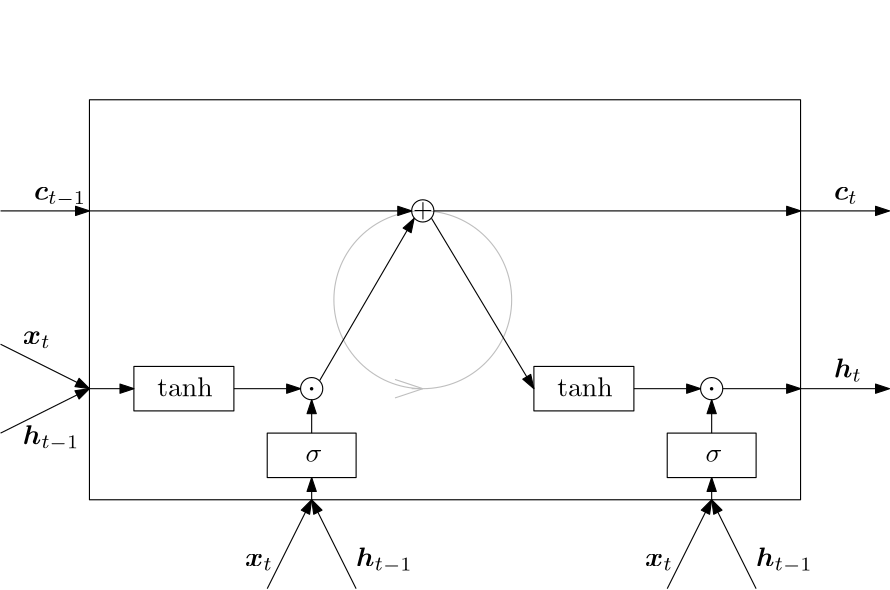 <ipe version="70206" creator="Ipe 7.2.9">
<info created="D:20180416065930" modified="D:20200414002212"/>
<preamble>\usepackage{bm}</preamble>
<ipestyle name="basic">
<symbol name="arrow/arc(spx)">
<path stroke="sym-stroke" fill="sym-stroke" pen="sym-pen">
0 0 m
-1 0.333 l
-1 -0.333 l
h
</path>
</symbol>
<symbol name="arrow/farc(spx)">
<path stroke="sym-stroke" fill="white" pen="sym-pen">
0 0 m
-1 0.333 l
-1 -0.333 l
h
</path>
</symbol>
<symbol name="arrow/ptarc(spx)">
<path stroke="sym-stroke" fill="sym-stroke" pen="sym-pen">
0 0 m
-1 0.333 l
-0.8 0 l
-1 -0.333 l
h
</path>
</symbol>
<symbol name="arrow/fptarc(spx)">
<path stroke="sym-stroke" fill="white" pen="sym-pen">
0 0 m
-1 0.333 l
-0.8 0 l
-1 -0.333 l
h
</path>
</symbol>
<symbol name="mark/circle(sx)" transformations="translations">
<path fill="sym-stroke">
0.6 0 0 0.6 0 0 e
0.4 0 0 0.4 0 0 e
</path>
</symbol>
<symbol name="mark/disk(sx)" transformations="translations">
<path fill="sym-stroke">
0.6 0 0 0.6 0 0 e
</path>
</symbol>
<symbol name="mark/fdisk(sfx)" transformations="translations">
<group>
<path fill="sym-fill">
0.5 0 0 0.5 0 0 e
</path>
<path fill="sym-stroke" fillrule="eofill">
0.6 0 0 0.6 0 0 e
0.4 0 0 0.4 0 0 e
</path>
</group>
</symbol>
<symbol name="mark/box(sx)" transformations="translations">
<path fill="sym-stroke" fillrule="eofill">
-0.6 -0.6 m
0.6 -0.6 l
0.6 0.6 l
-0.6 0.6 l
h
-0.4 -0.4 m
0.4 -0.4 l
0.4 0.4 l
-0.4 0.4 l
h
</path>
</symbol>
<symbol name="mark/square(sx)" transformations="translations">
<path fill="sym-stroke">
-0.6 -0.6 m
0.6 -0.6 l
0.6 0.6 l
-0.6 0.6 l
h
</path>
</symbol>
<symbol name="mark/fsquare(sfx)" transformations="translations">
<group>
<path fill="sym-fill">
-0.5 -0.5 m
0.5 -0.5 l
0.5 0.5 l
-0.5 0.5 l
h
</path>
<path fill="sym-stroke" fillrule="eofill">
-0.6 -0.6 m
0.6 -0.6 l
0.6 0.6 l
-0.6 0.6 l
h
-0.4 -0.4 m
0.4 -0.4 l
0.4 0.4 l
-0.4 0.4 l
h
</path>
</group>
</symbol>
<symbol name="mark/cross(sx)" transformations="translations">
<group>
<path fill="sym-stroke">
-0.43 -0.57 m
0.57 0.43 l
0.43 0.57 l
-0.57 -0.43 l
h
</path>
<path fill="sym-stroke">
-0.43 0.57 m
0.57 -0.43 l
0.43 -0.57 l
-0.57 0.43 l
h
</path>
</group>
</symbol>
<symbol name="arrow/fnormal(spx)">
<path stroke="sym-stroke" fill="white" pen="sym-pen">
0 0 m
-1 0.333 l
-1 -0.333 l
h
</path>
</symbol>
<symbol name="arrow/pointed(spx)">
<path stroke="sym-stroke" fill="sym-stroke" pen="sym-pen">
0 0 m
-1 0.333 l
-0.8 0 l
-1 -0.333 l
h
</path>
</symbol>
<symbol name="arrow/fpointed(spx)">
<path stroke="sym-stroke" fill="white" pen="sym-pen">
0 0 m
-1 0.333 l
-0.8 0 l
-1 -0.333 l
h
</path>
</symbol>
<symbol name="arrow/linear(spx)">
<path stroke="sym-stroke" pen="sym-pen">
-1 0.333 m
0 0 l
-1 -0.333 l
</path>
</symbol>
<symbol name="arrow/fdouble(spx)">
<path stroke="sym-stroke" fill="white" pen="sym-pen">
0 0 m
-1 0.333 l
-1 -0.333 l
h
-1 0 m
-2 0.333 l
-2 -0.333 l
h
</path>
</symbol>
<symbol name="arrow/double(spx)">
<path stroke="sym-stroke" fill="sym-stroke" pen="sym-pen">
0 0 m
-1 0.333 l
-1 -0.333 l
h
-1 0 m
-2 0.333 l
-2 -0.333 l
h
</path>
</symbol>
<pen name="heavier" value="0.8"/>
<pen name="fat" value="1.2"/>
<pen name="ultrafat" value="2"/>
<symbolsize name="large" value="5"/>
<symbolsize name="small" value="2"/>
<symbolsize name="tiny" value="1.1"/>
<arrowsize name="large" value="10"/>
<arrowsize name="small" value="5"/>
<arrowsize name="tiny" value="3"/>
<color name="red" value="1 0 0"/>
<color name="green" value="0 1 0"/>
<color name="blue" value="0 0 1"/>
<color name="yellow" value="1 1 0"/>
<color name="orange" value="1 0.647 0"/>
<color name="gold" value="1 0.843 0"/>
<color name="purple" value="0.627 0.125 0.941"/>
<color name="gray" value="0.745"/>
<color name="brown" value="0.647 0.165 0.165"/>
<color name="navy" value="0 0 0.502"/>
<color name="pink" value="1 0.753 0.796"/>
<color name="seagreen" value="0.18 0.545 0.341"/>
<color name="turquoise" value="0.251 0.878 0.816"/>
<color name="violet" value="0.933 0.51 0.933"/>
<color name="darkblue" value="0 0 0.545"/>
<color name="darkcyan" value="0 0.545 0.545"/>
<color name="darkgray" value="0.663"/>
<color name="darkgreen" value="0 0.392 0"/>
<color name="darkmagenta" value="0.545 0 0.545"/>
<color name="darkorange" value="1 0.549 0"/>
<color name="darkred" value="0.545 0 0"/>
<color name="lightblue" value="0.678 0.847 0.902"/>
<color name="lightcyan" value="0.878 1 1"/>
<color name="lightgray" value="0.827"/>
<color name="lightgreen" value="0.565 0.933 0.565"/>
<color name="lightyellow" value="1 1 0.878"/>
<dashstyle name="dashed" value="[4] 0"/>
<dashstyle name="dotted" value="[1 3] 0"/>
<dashstyle name="dash dotted" value="[4 2 1 2] 0"/>
<dashstyle name="dash dot dotted" value="[4 2 1 2 1 2] 0"/>
<textsize name="large" value="\large"/>
<textsize name="small" value="\small"/>
<textsize name="tiny" value="\tiny"/>
<textsize name="Large" value="\Large"/>
<textsize name="LARGE" value="\LARGE"/>
<textsize name="huge" value="\huge"/>
<textsize name="Huge" value="\Huge"/>
<textsize name="footnote" value="\footnotesize"/>
<textstyle name="center" begin="\begin{center}" end="\end{center}"/>
<textstyle name="itemize" begin="\begin{itemize}" end="\end{itemize}"/>
<textstyle name="item" begin="\begin{itemize}\item{}" end="\end{itemize}"/>
<gridsize name="4 pts" value="4"/>
<gridsize name="8 pts (~3 mm)" value="8"/>
<gridsize name="16 pts (~6 mm)" value="16"/>
<gridsize name="32 pts (~12 mm)" value="32"/>
<gridsize name="10 pts (~3.5 mm)" value="10"/>
<gridsize name="20 pts (~7 mm)" value="20"/>
<gridsize name="14 pts (~5 mm)" value="14"/>
<gridsize name="28 pts (~10 mm)" value="28"/>
<gridsize name="56 pts (~20 mm)" value="56"/>
<anglesize name="90 deg" value="90"/>
<anglesize name="60 deg" value="60"/>
<anglesize name="45 deg" value="45"/>
<anglesize name="30 deg" value="30"/>
<anglesize name="22.5 deg" value="22.5"/>
<opacity name="10%" value="0.1"/>
<opacity name="30%" value="0.3"/>
<opacity name="50%" value="0.5"/>
<opacity name="75%" value="0.75"/>
<tiling name="falling" angle="-60" step="4" width="1"/>
<tiling name="rising" angle="30" step="4" width="1"/>
</ipestyle>
<page>
<layer name="alpha"/>
<view layers="alpha" active="alpha"/>
<path layer="alpha" stroke="gray">
32 0 0 32 216 696 e
</path>
<path matrix="1 0 0 1 -4 0" stroke="gray" arrow="linear/large">
216 664 m
220 664 l
</path>
<path stroke="black">
96 768 m
96 624 l
352 624 l
352 768 l
h
</path>
<path matrix="1 0 0 1 0 8" stroke="black" arrow="normal/small">
64 672 m
96 656 l
</path>
<path matrix="1 0 0 1 0 8" stroke="black" arrow="normal/small">
64 640 m
96 656 l
</path>
<text matrix="1 0 0 1 -4 8" transformations="translations" pos="76 672" stroke="black" type="label" width="10.073" height="4.432" depth="1.49" valign="baseline" style="math">\bm x_t</text>
<text matrix="1 0 0 1 -4 4" transformations="translations" pos="76 640" stroke="black" type="label" width="20.357" height="6.923" depth="2.32" valign="baseline" style="math">\bm h_{t-1}</text>
<path matrix="1 0 0 1 0 8" stroke="black" arrow="normal/small">
352 656 m
384 656 l
</path>
<path stroke="black" arrow="normal/small">
324 664 m
352 664 l
</path>
<text matrix="1 0 0 1 -8 4" transformations="translations" pos="372 664" stroke="black" type="label" width="10.159" height="6.923" depth="1.49" valign="baseline" style="math">\bm h_t</text>
<path matrix="1 0 0 1 -4 8" stroke="black">
116 664 m
116 648 l
152 648 l
152 664 l
h
</path>
<text matrix="1 0 0 1 -3.59001 1.27553" transformations="translations" pos="124 660" stroke="black" type="label" width="19.925" height="6.918" depth="0" valign="baseline" style="math">\tanh</text>
<path matrix="1 0 0 1 0 8" stroke="black" arrow="normal/small">
96 656 m
112 656 l
</path>
<path matrix="1 0 0 1 0 4" stroke="black">
160 644 m
160 628 l
192 628 l
192 644 l
h
</path>
<text matrix="1 0 0 1 49.7453 -22.3465" transformations="translations" pos="124 660" stroke="black" type="label" width="6.05" height="4.289" depth="0" valign="baseline" style="math">\sigma</text>
<path stroke="black" arrow="normal/small">
176 624 m
176 632 l
</path>
<path stroke="black" arrow="normal/small">
160 592 m
176 624 l
</path>
<path stroke="black" arrow="normal/small">
192 592 m
176 624 l
</path>
<text matrix="1 0 0 1 76 -72" transformations="translations" pos="76 672" stroke="black" type="label" width="10.073" height="4.432" depth="1.49" valign="baseline" style="math">\bm x_t</text>
<text matrix="1 0 0 1 116 -40" transformations="translations" pos="76 640" stroke="black" type="label" width="20.357" height="6.923" depth="2.32" valign="baseline" style="math">\bm h_{t-1}</text>
<path stroke="black" arrow="normal/small">
176 648 m
176 660 l
</path>
<path matrix="1 0 0 1 140 8" stroke="black">
116 664 m
116 648 l
152 648 l
152 664 l
h
</path>
<text matrix="1 0 0 1 140.41 1.27553" transformations="translations" pos="124 660" stroke="black" type="label" width="19.925" height="6.918" depth="0" valign="baseline" style="math">\tanh</text>
<path matrix="1 0 0 1 144 4" stroke="black">
160 644 m
160 628 l
192 628 l
192 644 l
h
</path>
<text matrix="1 0 0 1 193.745 -22.3465" transformations="translations" pos="124 660" stroke="black" type="label" width="6.05" height="4.289" depth="0" valign="baseline" style="math">\sigma</text>
<path matrix="1 0 0 1 0 8" stroke="black" arrow="normal/small">
148 656 m
172 656 l
</path>
<path matrix="1 0 0 1 144 0" stroke="black" arrow="normal/small">
176 624 m
176 632 l
</path>
<path matrix="1 0 0 1 144 0" stroke="black" arrow="normal/small">
160 592 m
176 624 l
</path>
<path matrix="1 0 0 1 144 0" stroke="black" arrow="normal/small">
192 592 m
176 624 l
</path>
<text matrix="1 0 0 1 220 -72" transformations="translations" pos="76 672" stroke="black" type="label" width="10.073" height="4.432" depth="1.49" valign="baseline" style="math">\bm x_t</text>
<text matrix="1 0 0 1 260 -40" transformations="translations" pos="76 640" stroke="black" type="label" width="20.357" height="6.923" depth="2.32" valign="baseline" style="math">\bm h_{t-1}</text>
<path stroke="black" arrow="arc/small">
96 728 m
212 728 l
</path>
<path matrix="1 0 0 1 0 72" stroke="black" arrow="normal/small">
352 656 m
384 656 l
</path>
<text matrix="1 0 0 1 -8 68" transformations="translations" pos="372 664" stroke="black" type="label" width="8.623" height="4.432" depth="1.49" valign="baseline" style="math">\bm c_t</text>
<text matrix="1 0 0 1 -296 68" transformations="translations" pos="372 664" stroke="black" type="label" width="18.821" height="4.432" depth="2.32" valign="baseline" style="math">\bm c_{t-1}</text>
<path matrix="1 0 0 1 -288 72" stroke="black" arrow="normal/small">
352 656 m
384 656 l
</path>
<path matrix="1 0 0 1 0 8" stroke="black">
4 0 0 4 176 656 e
</path>
<text matrix="1 0 0 1 6.35127 -38.955" transformations="translations" pos="168 700" stroke="black" type="label" width="3.321" height="5.313" depth="0" valign="baseline" size="large" style="math">\cdot</text>
<path matrix="1 0 0 1 144 0" stroke="black" arrow="normal/small">
176 648 m
176 660 l
</path>
<path matrix="1 0 0 1 144 8" stroke="black">
4 0 0 4 176 656 e
</path>
<text matrix="1 0 0 1 150.351 -38.955" transformations="translations" pos="168 700" stroke="black" type="label" width="3.321" height="5.313" depth="0" valign="baseline" size="large" style="math">\cdot</text>
<path matrix="1 0 0 1 144 8" stroke="black" arrow="normal/small">
148 656 m
172 656 l
</path>
<path matrix="1 0 0 1 40 72" stroke="black">
4 0 0 4 176 656 e
</path>
<text matrix="1 0 0 1 44.4551 25.819" transformations="translations" pos="168 700" stroke="black" type="label" width="7.168" height="5.314" depth="0.83" valign="baseline" size="small" style="math">+</text>
<path stroke="black" arrow="arc/small">
220 728 m
352 728 l
</path>
<path stroke="black" arrow="normal/small">
178.851 666.885 m
212.886 725.303 l
</path>
<path stroke="black" arrow="normal/small">
219.14 725.351 m
256 664 l
</path>
<text matrix="1 0 0 1 116 156" transformations="translations" pos="76 640" stroke="black" type="label" width="20.357" height="6.923" depth="2.32" valign="baseline" style="math">\phantom{\bm h_{t-1}}</text>
</page>
</ipe>
